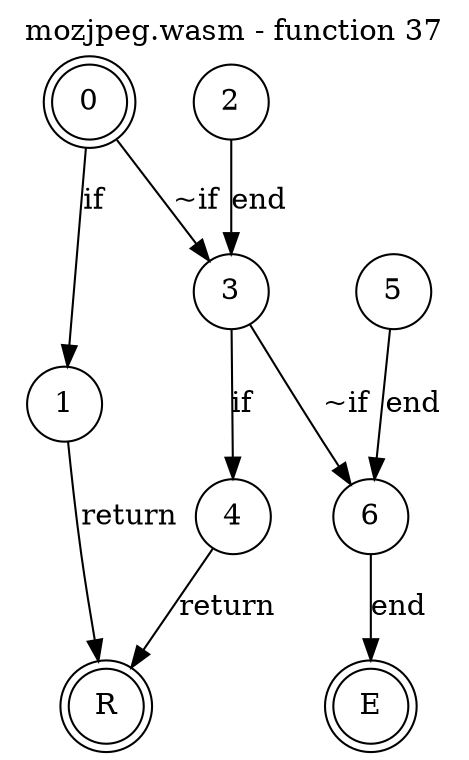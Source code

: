 digraph finite_state_machine {
    label = "mozjpeg.wasm - function 37"
    labelloc =  t
    labelfontsize = 16
    labelfontcolor = black
    labelfontname = "Helvetica"
    node [shape = doublecircle]; 0 E R ;
    node [shape = circle];
    0 -> 1[label="if"];
    0 -> 3[label="~if"];
    1 -> R[label="return"];
    2 -> 3[label="end"];
    3 -> 4[label="if"];
    3 -> 6[label="~if"];
    4 -> R[label="return"];
    5 -> 6[label="end"];
    6 -> E[label="end"];
}
